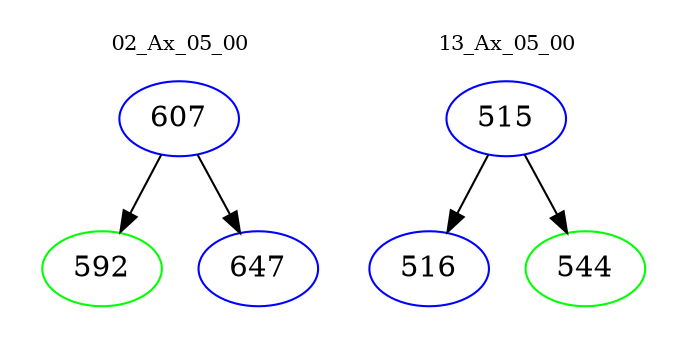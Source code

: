 digraph{
subgraph cluster_0 {
color = white
label = "02_Ax_05_00";
fontsize=10;
T0_607 [label="607", color="blue"]
T0_607 -> T0_592 [color="black"]
T0_592 [label="592", color="green"]
T0_607 -> T0_647 [color="black"]
T0_647 [label="647", color="blue"]
}
subgraph cluster_1 {
color = white
label = "13_Ax_05_00";
fontsize=10;
T1_515 [label="515", color="blue"]
T1_515 -> T1_516 [color="black"]
T1_516 [label="516", color="blue"]
T1_515 -> T1_544 [color="black"]
T1_544 [label="544", color="green"]
}
}
